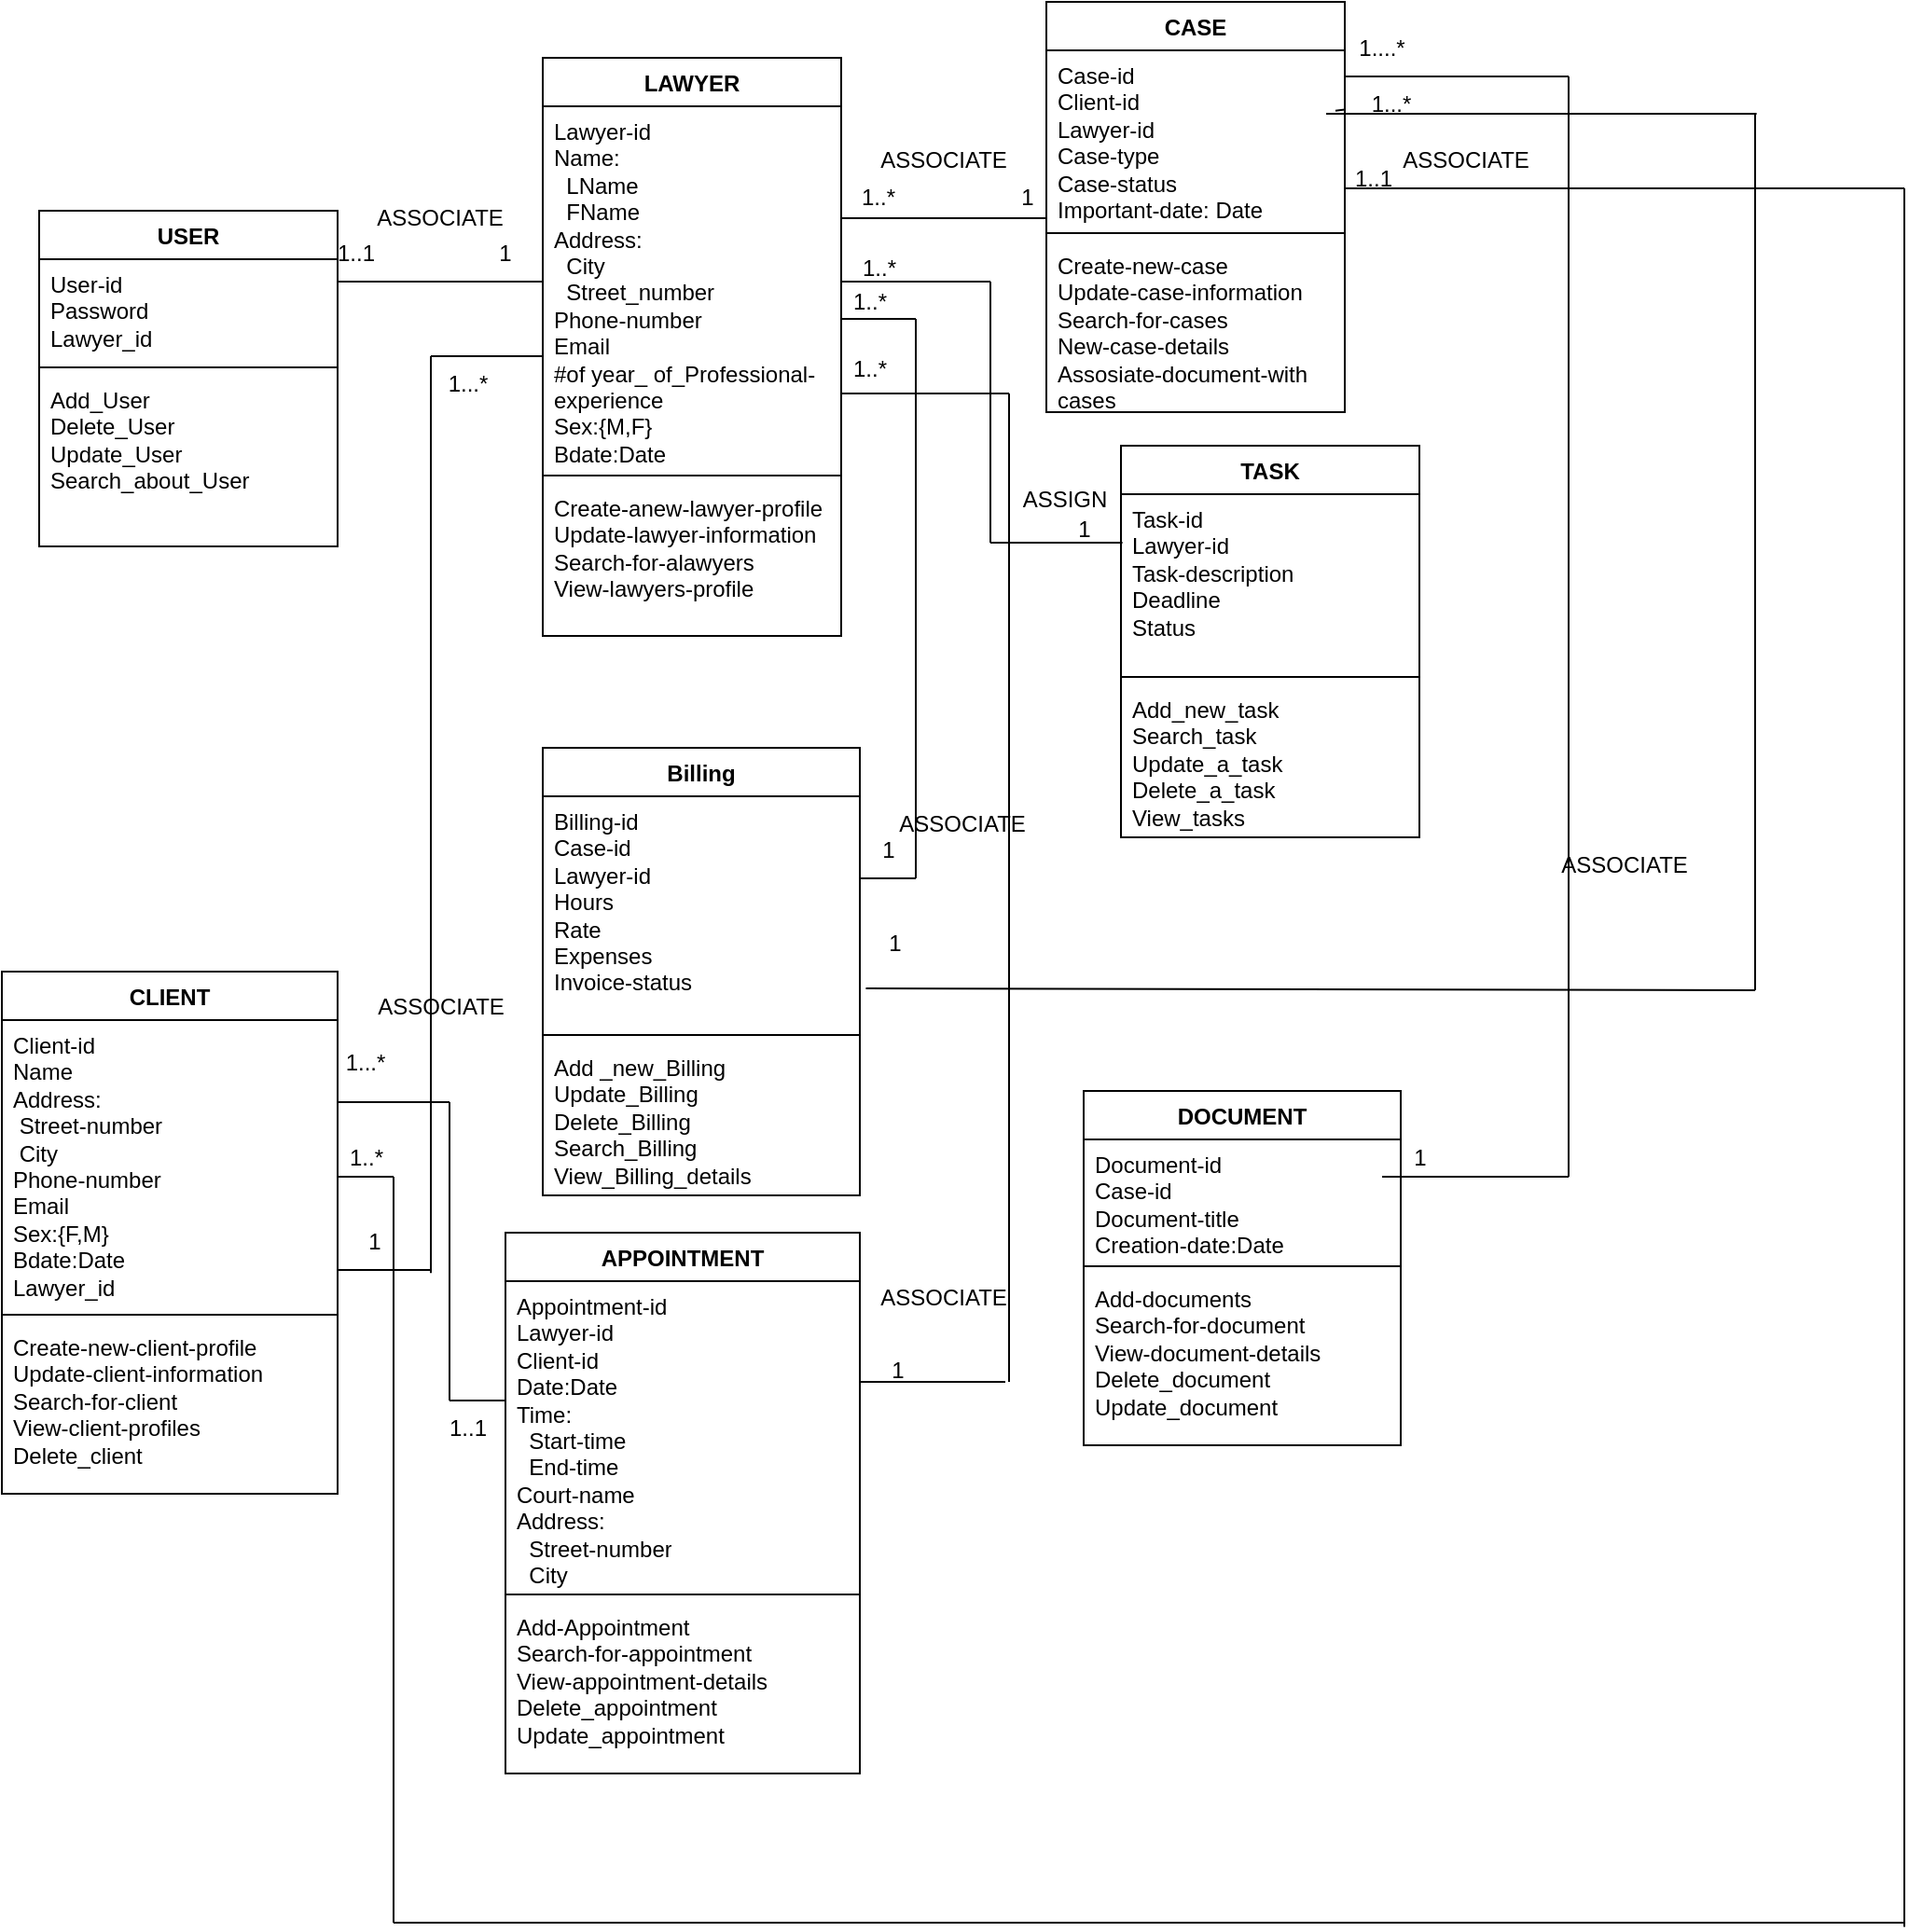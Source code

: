 <mxfile version="22.0.2" type="device">
  <diagram name="Page-1" id="kiwngkpopbFwkQBZhZaP">
    <mxGraphModel dx="1488" dy="640" grid="1" gridSize="10" guides="1" tooltips="1" connect="1" arrows="1" fold="1" page="1" pageScale="1" pageWidth="827" pageHeight="1169" math="0" shadow="0">
      <root>
        <mxCell id="0" />
        <mxCell id="1" parent="0" />
        <mxCell id="oBzepZ95cWb9NlnJVIep-13" value="DOCUMENT" style="swimlane;fontStyle=1;align=center;verticalAlign=top;childLayout=stackLayout;horizontal=1;startSize=26;horizontalStack=0;resizeParent=1;resizeParentMax=0;resizeLast=0;collapsible=1;marginBottom=0;whiteSpace=wrap;html=1;" parent="1" vertex="1">
          <mxGeometry x="600" y="674" width="170" height="190" as="geometry" />
        </mxCell>
        <mxCell id="oBzepZ95cWb9NlnJVIep-14" value="Document-id&lt;br&gt;Case-id&lt;br&gt;Document-title&lt;br&gt;Creation-date:Date" style="text;strokeColor=none;fillColor=none;align=left;verticalAlign=top;spacingLeft=4;spacingRight=4;overflow=hidden;rotatable=0;points=[[0,0.5],[1,0.5]];portConstraint=eastwest;whiteSpace=wrap;html=1;" parent="oBzepZ95cWb9NlnJVIep-13" vertex="1">
          <mxGeometry y="26" width="170" height="64" as="geometry" />
        </mxCell>
        <mxCell id="oBzepZ95cWb9NlnJVIep-15" value="" style="line;strokeWidth=1;fillColor=none;align=left;verticalAlign=middle;spacingTop=-1;spacingLeft=3;spacingRight=3;rotatable=0;labelPosition=right;points=[];portConstraint=eastwest;strokeColor=inherit;" parent="oBzepZ95cWb9NlnJVIep-13" vertex="1">
          <mxGeometry y="90" width="170" height="8" as="geometry" />
        </mxCell>
        <mxCell id="oBzepZ95cWb9NlnJVIep-16" value="Add-documents&lt;br&gt;Search-for-document&lt;br&gt;View-document-details&lt;br&gt;Delete_document&lt;br&gt;Update_document" style="text;strokeColor=none;fillColor=none;align=left;verticalAlign=top;spacingLeft=4;spacingRight=4;overflow=hidden;rotatable=0;points=[[0,0.5],[1,0.5]];portConstraint=eastwest;whiteSpace=wrap;html=1;" parent="oBzepZ95cWb9NlnJVIep-13" vertex="1">
          <mxGeometry y="98" width="170" height="92" as="geometry" />
        </mxCell>
        <mxCell id="oBzepZ95cWb9NlnJVIep-17" value="LAWYER" style="swimlane;fontStyle=1;align=center;verticalAlign=top;childLayout=stackLayout;horizontal=1;startSize=26;horizontalStack=0;resizeParent=1;resizeParentMax=0;resizeLast=0;collapsible=1;marginBottom=0;whiteSpace=wrap;html=1;" parent="1" vertex="1">
          <mxGeometry x="310" y="120" width="160" height="310" as="geometry" />
        </mxCell>
        <mxCell id="oBzepZ95cWb9NlnJVIep-18" value="Lawyer-id&lt;br&gt;Name:&lt;br&gt;&amp;nbsp; LName&lt;br&gt;&amp;nbsp; FName&lt;br&gt;Address:&lt;br&gt;&amp;nbsp; City&lt;br&gt;&amp;nbsp; Street_number&lt;br&gt;Phone-number&lt;br&gt;Email&lt;br&gt;#of year_ of_Professional-experience&lt;br&gt;Sex:{M,F}&lt;br&gt;Bdate:Date" style="text;strokeColor=none;fillColor=none;align=left;verticalAlign=top;spacingLeft=4;spacingRight=4;overflow=hidden;rotatable=0;points=[[0,0.5],[1,0.5]];portConstraint=eastwest;whiteSpace=wrap;html=1;" parent="oBzepZ95cWb9NlnJVIep-17" vertex="1">
          <mxGeometry y="26" width="160" height="194" as="geometry" />
        </mxCell>
        <mxCell id="oBzepZ95cWb9NlnJVIep-19" value="" style="line;strokeWidth=1;fillColor=none;align=left;verticalAlign=middle;spacingTop=-1;spacingLeft=3;spacingRight=3;rotatable=0;labelPosition=right;points=[];portConstraint=eastwest;strokeColor=inherit;" parent="oBzepZ95cWb9NlnJVIep-17" vertex="1">
          <mxGeometry y="220" width="160" height="8" as="geometry" />
        </mxCell>
        <mxCell id="oBzepZ95cWb9NlnJVIep-20" value="Create-anew-lawyer-profile&lt;br&gt;Update-lawyer-information&lt;br&gt;Search-for-alawyers&lt;br&gt;View-lawyers-profile" style="text;strokeColor=none;fillColor=none;align=left;verticalAlign=top;spacingLeft=4;spacingRight=4;overflow=hidden;rotatable=0;points=[[0,0.5],[1,0.5]];portConstraint=eastwest;whiteSpace=wrap;html=1;" parent="oBzepZ95cWb9NlnJVIep-17" vertex="1">
          <mxGeometry y="228" width="160" height="82" as="geometry" />
        </mxCell>
        <mxCell id="oBzepZ95cWb9NlnJVIep-25" value="Billing" style="swimlane;fontStyle=1;align=center;verticalAlign=top;childLayout=stackLayout;horizontal=1;startSize=26;horizontalStack=0;resizeParent=1;resizeParentMax=0;resizeLast=0;collapsible=1;marginBottom=0;whiteSpace=wrap;html=1;" parent="1" vertex="1">
          <mxGeometry x="310" y="490" width="170" height="240" as="geometry" />
        </mxCell>
        <mxCell id="oBzepZ95cWb9NlnJVIep-26" value="Billing-id&lt;br&gt;Case-id&lt;br&gt;Lawyer-id&lt;br&gt;Hours&lt;br&gt;Rate&lt;br&gt;Expenses&lt;br&gt;Invoice-status" style="text;strokeColor=none;fillColor=none;align=left;verticalAlign=top;spacingLeft=4;spacingRight=4;overflow=hidden;rotatable=0;points=[[0,0.5],[1,0.5]];portConstraint=eastwest;whiteSpace=wrap;html=1;" parent="oBzepZ95cWb9NlnJVIep-25" vertex="1">
          <mxGeometry y="26" width="170" height="124" as="geometry" />
        </mxCell>
        <mxCell id="oBzepZ95cWb9NlnJVIep-27" value="" style="line;strokeWidth=1;fillColor=none;align=left;verticalAlign=middle;spacingTop=-1;spacingLeft=3;spacingRight=3;rotatable=0;labelPosition=right;points=[];portConstraint=eastwest;strokeColor=inherit;" parent="oBzepZ95cWb9NlnJVIep-25" vertex="1">
          <mxGeometry y="150" width="170" height="8" as="geometry" />
        </mxCell>
        <mxCell id="oBzepZ95cWb9NlnJVIep-28" value="Add _new_Billing&lt;br&gt;Update_Billing&lt;br&gt;Delete_Billing&lt;br&gt;Search_Billing&lt;br&gt;View_Billing_details" style="text;strokeColor=none;fillColor=none;align=left;verticalAlign=top;spacingLeft=4;spacingRight=4;overflow=hidden;rotatable=0;points=[[0,0.5],[1,0.5]];portConstraint=eastwest;whiteSpace=wrap;html=1;" parent="oBzepZ95cWb9NlnJVIep-25" vertex="1">
          <mxGeometry y="158" width="170" height="82" as="geometry" />
        </mxCell>
        <mxCell id="oBzepZ95cWb9NlnJVIep-33" value="CLIENT" style="swimlane;fontStyle=1;align=center;verticalAlign=top;childLayout=stackLayout;horizontal=1;startSize=26;horizontalStack=0;resizeParent=1;resizeParentMax=0;resizeLast=0;collapsible=1;marginBottom=0;whiteSpace=wrap;html=1;" parent="1" vertex="1">
          <mxGeometry x="20" y="610" width="180" height="280" as="geometry" />
        </mxCell>
        <mxCell id="oBzepZ95cWb9NlnJVIep-34" value="Client-id&lt;br&gt;Name&lt;br&gt;Address:&lt;br&gt;&amp;nbsp;Street-number&lt;br&gt;&amp;nbsp;City&lt;br&gt;Phone-number&lt;br&gt;Email&lt;br&gt;Sex:{F,M}&lt;br&gt;Bdate:Date&lt;br&gt;Lawyer_id" style="text;strokeColor=none;fillColor=none;align=left;verticalAlign=top;spacingLeft=4;spacingRight=4;overflow=hidden;rotatable=0;points=[[0,0.5],[1,0.5]];portConstraint=eastwest;whiteSpace=wrap;html=1;" parent="oBzepZ95cWb9NlnJVIep-33" vertex="1">
          <mxGeometry y="26" width="180" height="154" as="geometry" />
        </mxCell>
        <mxCell id="AYleD1q7dlL1Q_-4RohV-35" value="" style="endArrow=none;html=1;rounded=0;" parent="oBzepZ95cWb9NlnJVIep-33" edge="1">
          <mxGeometry relative="1" as="geometry">
            <mxPoint x="180" y="110" as="sourcePoint" />
            <mxPoint x="210" y="110" as="targetPoint" />
          </mxGeometry>
        </mxCell>
        <mxCell id="oBzepZ95cWb9NlnJVIep-35" value="" style="line;strokeWidth=1;fillColor=none;align=left;verticalAlign=middle;spacingTop=-1;spacingLeft=3;spacingRight=3;rotatable=0;labelPosition=right;points=[];portConstraint=eastwest;strokeColor=inherit;" parent="oBzepZ95cWb9NlnJVIep-33" vertex="1">
          <mxGeometry y="180" width="180" height="8" as="geometry" />
        </mxCell>
        <mxCell id="oBzepZ95cWb9NlnJVIep-36" value="Create-new-client-profile&lt;br&gt;Update-client-information&lt;br&gt;Search-for-client&lt;br&gt;View-client-profiles&lt;br&gt;Delete_client" style="text;strokeColor=none;fillColor=none;align=left;verticalAlign=top;spacingLeft=4;spacingRight=4;overflow=hidden;rotatable=0;points=[[0,0.5],[1,0.5]];portConstraint=eastwest;whiteSpace=wrap;html=1;" parent="oBzepZ95cWb9NlnJVIep-33" vertex="1">
          <mxGeometry y="188" width="180" height="92" as="geometry" />
        </mxCell>
        <mxCell id="oBzepZ95cWb9NlnJVIep-37" value="TASK" style="swimlane;fontStyle=1;align=center;verticalAlign=top;childLayout=stackLayout;horizontal=1;startSize=26;horizontalStack=0;resizeParent=1;resizeParentMax=0;resizeLast=0;collapsible=1;marginBottom=0;whiteSpace=wrap;html=1;" parent="1" vertex="1">
          <mxGeometry x="620" y="328" width="160" height="210" as="geometry" />
        </mxCell>
        <mxCell id="AYleD1q7dlL1Q_-4RohV-21" value="" style="endArrow=none;html=1;rounded=0;entryX=0.005;entryY=0.276;entryDx=0;entryDy=0;entryPerimeter=0;" parent="oBzepZ95cWb9NlnJVIep-37" target="oBzepZ95cWb9NlnJVIep-38" edge="1">
          <mxGeometry relative="1" as="geometry">
            <mxPoint x="-70" y="52" as="sourcePoint" />
            <mxPoint x="90" y="52" as="targetPoint" />
          </mxGeometry>
        </mxCell>
        <mxCell id="oBzepZ95cWb9NlnJVIep-38" value="Task-id&lt;br&gt;Lawyer-id&lt;br&gt;Task-description&lt;br&gt;Deadline&lt;br&gt;Status" style="text;strokeColor=none;fillColor=none;align=left;verticalAlign=top;spacingLeft=4;spacingRight=4;overflow=hidden;rotatable=0;points=[[0,0.5],[1,0.5]];portConstraint=eastwest;whiteSpace=wrap;html=1;" parent="oBzepZ95cWb9NlnJVIep-37" vertex="1">
          <mxGeometry y="26" width="160" height="94" as="geometry" />
        </mxCell>
        <mxCell id="oBzepZ95cWb9NlnJVIep-39" value="" style="line;strokeWidth=1;fillColor=none;align=left;verticalAlign=middle;spacingTop=-1;spacingLeft=3;spacingRight=3;rotatable=0;labelPosition=right;points=[];portConstraint=eastwest;strokeColor=inherit;" parent="oBzepZ95cWb9NlnJVIep-37" vertex="1">
          <mxGeometry y="120" width="160" height="8" as="geometry" />
        </mxCell>
        <mxCell id="oBzepZ95cWb9NlnJVIep-40" value="Add_new_task&lt;br&gt;Search_task&lt;br&gt;Update_a_task&lt;br&gt;Delete_a_task&lt;br&gt;View_tasks" style="text;strokeColor=none;fillColor=none;align=left;verticalAlign=top;spacingLeft=4;spacingRight=4;overflow=hidden;rotatable=0;points=[[0,0.5],[1,0.5]];portConstraint=eastwest;whiteSpace=wrap;html=1;" parent="oBzepZ95cWb9NlnJVIep-37" vertex="1">
          <mxGeometry y="128" width="160" height="82" as="geometry" />
        </mxCell>
        <mxCell id="oBzepZ95cWb9NlnJVIep-48" value="CASE" style="swimlane;fontStyle=1;align=center;verticalAlign=top;childLayout=stackLayout;horizontal=1;startSize=26;horizontalStack=0;resizeParent=1;resizeParentMax=0;resizeLast=0;collapsible=1;marginBottom=0;whiteSpace=wrap;html=1;" parent="1" vertex="1">
          <mxGeometry x="580" y="90" width="160" height="220" as="geometry" />
        </mxCell>
        <mxCell id="oBzepZ95cWb9NlnJVIep-49" value="Case-id&lt;br&gt;Client-id&lt;br&gt;Lawyer-id&lt;br&gt;Case-type&lt;br&gt;Case-status&lt;br&gt;Important-date: Date" style="text;strokeColor=none;fillColor=none;align=left;verticalAlign=top;spacingLeft=4;spacingRight=4;overflow=hidden;rotatable=0;points=[[0,0.5],[1,0.5]];portConstraint=eastwest;whiteSpace=wrap;html=1;" parent="oBzepZ95cWb9NlnJVIep-48" vertex="1">
          <mxGeometry y="26" width="160" height="94" as="geometry" />
        </mxCell>
        <mxCell id="oBzepZ95cWb9NlnJVIep-50" value="" style="line;strokeWidth=1;fillColor=none;align=left;verticalAlign=middle;spacingTop=-1;spacingLeft=3;spacingRight=3;rotatable=0;labelPosition=right;points=[];portConstraint=eastwest;strokeColor=inherit;" parent="oBzepZ95cWb9NlnJVIep-48" vertex="1">
          <mxGeometry y="120" width="160" height="8" as="geometry" />
        </mxCell>
        <mxCell id="oBzepZ95cWb9NlnJVIep-51" value="Create-new-case&lt;br&gt;Update-case-information&lt;br&gt;Search-for-cases&lt;br&gt;New-case-details&lt;br&gt;Assosiate-document-with cases" style="text;strokeColor=none;fillColor=none;align=left;verticalAlign=top;spacingLeft=4;spacingRight=4;overflow=hidden;rotatable=0;points=[[0,0.5],[1,0.5]];portConstraint=eastwest;whiteSpace=wrap;html=1;" parent="oBzepZ95cWb9NlnJVIep-48" vertex="1">
          <mxGeometry y="128" width="160" height="92" as="geometry" />
        </mxCell>
        <mxCell id="52aAqi7iBCnoq2nH50bR-2" value="APPOINTMENT" style="swimlane;fontStyle=1;align=center;verticalAlign=top;childLayout=stackLayout;horizontal=1;startSize=26;horizontalStack=0;resizeParent=1;resizeParentMax=0;resizeLast=0;collapsible=1;marginBottom=0;whiteSpace=wrap;html=1;" parent="1" vertex="1">
          <mxGeometry x="290" y="750" width="190" height="290" as="geometry" />
        </mxCell>
        <mxCell id="52aAqi7iBCnoq2nH50bR-3" value="Appointment-id&lt;br&gt;Lawyer-id&lt;br&gt;Client-id&lt;br&gt;Date:Date&lt;br&gt;Time:&lt;br&gt;&amp;nbsp; Start-time&lt;br&gt;&amp;nbsp; End-time&lt;br&gt;Court-name&lt;br&gt;Address:&lt;br&gt;&amp;nbsp; Street-number&lt;br&gt;&amp;nbsp; City" style="text;strokeColor=none;fillColor=none;align=left;verticalAlign=top;spacingLeft=4;spacingRight=4;overflow=hidden;rotatable=0;points=[[0,0.5],[1,0.5]];portConstraint=eastwest;whiteSpace=wrap;html=1;" parent="52aAqi7iBCnoq2nH50bR-2" vertex="1">
          <mxGeometry y="26" width="190" height="164" as="geometry" />
        </mxCell>
        <mxCell id="52aAqi7iBCnoq2nH50bR-4" value="" style="line;strokeWidth=1;fillColor=none;align=left;verticalAlign=middle;spacingTop=-1;spacingLeft=3;spacingRight=3;rotatable=0;labelPosition=right;points=[];portConstraint=eastwest;strokeColor=inherit;" parent="52aAqi7iBCnoq2nH50bR-2" vertex="1">
          <mxGeometry y="190" width="190" height="8" as="geometry" />
        </mxCell>
        <mxCell id="52aAqi7iBCnoq2nH50bR-5" value="Add-Appointment&lt;br style=&quot;border-color: var(--border-color);&quot;&gt;Search-for-appointment&lt;br style=&quot;border-color: var(--border-color);&quot;&gt;View-appointment-details&lt;br style=&quot;border-color: var(--border-color);&quot;&gt;Delete_appointment&lt;br style=&quot;border-color: var(--border-color);&quot;&gt;Update_appointment" style="text;strokeColor=none;fillColor=none;align=left;verticalAlign=top;spacingLeft=4;spacingRight=4;overflow=hidden;rotatable=0;points=[[0,0.5],[1,0.5]];portConstraint=eastwest;whiteSpace=wrap;html=1;" parent="52aAqi7iBCnoq2nH50bR-2" vertex="1">
          <mxGeometry y="198" width="190" height="92" as="geometry" />
        </mxCell>
        <mxCell id="52aAqi7iBCnoq2nH50bR-8" value="" style="line;strokeWidth=1;fillColor=none;align=left;verticalAlign=middle;spacingTop=-1;spacingLeft=3;spacingRight=3;rotatable=0;labelPosition=right;points=[];portConstraint=eastwest;strokeColor=inherit;" parent="1" vertex="1">
          <mxGeometry x="470" y="202" width="110" height="8" as="geometry" />
        </mxCell>
        <mxCell id="82AtXImQPLY-tcAN-B6K-5" value="" style="line;strokeWidth=1;fillColor=none;align=left;verticalAlign=middle;spacingTop=-1;spacingLeft=3;spacingRight=3;rotatable=0;labelPosition=right;points=[];portConstraint=eastwest;strokeColor=inherit;" parent="1" vertex="1">
          <mxGeometry x="240" y="334" height="8" as="geometry" />
        </mxCell>
        <mxCell id="82AtXImQPLY-tcAN-B6K-13" value="" style="line;strokeWidth=1;fillColor=none;align=left;verticalAlign=middle;spacingTop=-1;spacingLeft=3;spacingRight=3;rotatable=0;labelPosition=right;points=[];portConstraint=eastwest;strokeColor=inherit;" parent="1" vertex="1">
          <mxGeometry x="200" y="236" width="110" height="8" as="geometry" />
        </mxCell>
        <mxCell id="82AtXImQPLY-tcAN-B6K-33" value="" style="endArrow=none;html=1;rounded=0;" parent="1" edge="1">
          <mxGeometry relative="1" as="geometry">
            <mxPoint x="480" y="830" as="sourcePoint" />
            <mxPoint x="558" y="830" as="targetPoint" />
          </mxGeometry>
        </mxCell>
        <mxCell id="82AtXImQPLY-tcAN-B6K-34" value="" style="endArrow=none;html=1;rounded=0;" parent="1" edge="1">
          <mxGeometry relative="1" as="geometry">
            <mxPoint x="560" y="300" as="sourcePoint" />
            <mxPoint x="560" y="830" as="targetPoint" />
          </mxGeometry>
        </mxCell>
        <mxCell id="82AtXImQPLY-tcAN-B6K-36" value="" style="endArrow=none;html=1;rounded=0;" parent="1" edge="1">
          <mxGeometry relative="1" as="geometry">
            <mxPoint x="470" y="300" as="sourcePoint" />
            <mxPoint x="560" y="300" as="targetPoint" />
          </mxGeometry>
        </mxCell>
        <mxCell id="82AtXImQPLY-tcAN-B6K-37" value="" style="endArrow=none;html=1;rounded=0;" parent="1" edge="1">
          <mxGeometry relative="1" as="geometry">
            <mxPoint x="550" y="240" as="sourcePoint" />
            <mxPoint x="550" y="380" as="targetPoint" />
          </mxGeometry>
        </mxCell>
        <mxCell id="82AtXImQPLY-tcAN-B6K-41" value="" style="endArrow=none;html=1;rounded=0;exitX=0;exitY=1;exitDx=0;exitDy=0;" parent="1" edge="1">
          <mxGeometry relative="1" as="geometry">
            <mxPoint x="740.0" y="130" as="sourcePoint" />
            <mxPoint x="860" y="130" as="targetPoint" />
          </mxGeometry>
        </mxCell>
        <mxCell id="82AtXImQPLY-tcAN-B6K-42" value="" style="endArrow=none;html=1;rounded=0;" parent="1" edge="1">
          <mxGeometry relative="1" as="geometry">
            <mxPoint x="760" y="720" as="sourcePoint" />
            <mxPoint x="860" y="720" as="targetPoint" />
          </mxGeometry>
        </mxCell>
        <mxCell id="82AtXImQPLY-tcAN-B6K-43" value="" style="endArrow=none;html=1;rounded=0;" parent="1" edge="1">
          <mxGeometry relative="1" as="geometry">
            <mxPoint x="860" y="130" as="sourcePoint" />
            <mxPoint x="860" y="720" as="targetPoint" />
          </mxGeometry>
        </mxCell>
        <mxCell id="82AtXImQPLY-tcAN-B6K-44" value="" style="endArrow=none;html=1;rounded=0;" parent="1" edge="1">
          <mxGeometry relative="1" as="geometry">
            <mxPoint x="260" y="840" as="sourcePoint" />
            <mxPoint x="290" y="840" as="targetPoint" />
            <Array as="points">
              <mxPoint x="290" y="840" />
            </Array>
          </mxGeometry>
        </mxCell>
        <mxCell id="82AtXImQPLY-tcAN-B6K-45" value="" style="endArrow=none;html=1;rounded=0;" parent="1" edge="1">
          <mxGeometry relative="1" as="geometry">
            <mxPoint x="200" y="680" as="sourcePoint" />
            <mxPoint x="260" y="680" as="targetPoint" />
            <Array as="points">
              <mxPoint x="230" y="680" />
            </Array>
          </mxGeometry>
        </mxCell>
        <mxCell id="82AtXImQPLY-tcAN-B6K-46" value="" style="endArrow=none;html=1;rounded=0;" parent="1" edge="1">
          <mxGeometry relative="1" as="geometry">
            <mxPoint x="260" y="840" as="sourcePoint" />
            <mxPoint x="260" y="680" as="targetPoint" />
          </mxGeometry>
        </mxCell>
        <mxCell id="82AtXImQPLY-tcAN-B6K-47" value="" style="endArrow=none;html=1;rounded=0;" parent="1" edge="1">
          <mxGeometry relative="1" as="geometry">
            <mxPoint x="480" y="560" as="sourcePoint" />
            <mxPoint x="510" y="560" as="targetPoint" />
          </mxGeometry>
        </mxCell>
        <mxCell id="82AtXImQPLY-tcAN-B6K-48" value="" style="endArrow=none;html=1;rounded=0;" parent="1" edge="1">
          <mxGeometry relative="1" as="geometry">
            <mxPoint x="470" y="260" as="sourcePoint" />
            <mxPoint x="510" y="260" as="targetPoint" />
          </mxGeometry>
        </mxCell>
        <mxCell id="82AtXImQPLY-tcAN-B6K-49" value="" style="endArrow=none;html=1;rounded=0;" parent="1" edge="1">
          <mxGeometry relative="1" as="geometry">
            <mxPoint x="510" y="260" as="sourcePoint" />
            <mxPoint x="510" y="560" as="targetPoint" />
          </mxGeometry>
        </mxCell>
        <mxCell id="AYleD1q7dlL1Q_-4RohV-15" value="USER" style="swimlane;fontStyle=1;align=center;verticalAlign=top;childLayout=stackLayout;horizontal=1;startSize=26;horizontalStack=0;resizeParent=1;resizeParentMax=0;resizeLast=0;collapsible=1;marginBottom=0;whiteSpace=wrap;html=1;" parent="1" vertex="1">
          <mxGeometry x="40" y="202" width="160" height="180" as="geometry" />
        </mxCell>
        <mxCell id="AYleD1q7dlL1Q_-4RohV-16" value="User-id&lt;br&gt;Password&lt;br&gt;Lawyer_id" style="text;strokeColor=none;fillColor=none;align=left;verticalAlign=top;spacingLeft=4;spacingRight=4;overflow=hidden;rotatable=0;points=[[0,0.5],[1,0.5]];portConstraint=eastwest;whiteSpace=wrap;html=1;" parent="AYleD1q7dlL1Q_-4RohV-15" vertex="1">
          <mxGeometry y="26" width="160" height="54" as="geometry" />
        </mxCell>
        <mxCell id="AYleD1q7dlL1Q_-4RohV-17" value="" style="line;strokeWidth=1;fillColor=none;align=left;verticalAlign=middle;spacingTop=-1;spacingLeft=3;spacingRight=3;rotatable=0;labelPosition=right;points=[];portConstraint=eastwest;strokeColor=inherit;" parent="AYleD1q7dlL1Q_-4RohV-15" vertex="1">
          <mxGeometry y="80" width="160" height="8" as="geometry" />
        </mxCell>
        <mxCell id="AYleD1q7dlL1Q_-4RohV-18" value="Add_User&lt;br&gt;Delete_User&lt;br&gt;Update_User&lt;br&gt;Search_about_User" style="text;strokeColor=none;fillColor=none;align=left;verticalAlign=top;spacingLeft=4;spacingRight=4;overflow=hidden;rotatable=0;points=[[0,0.5],[1,0.5]];portConstraint=eastwest;whiteSpace=wrap;html=1;" parent="AYleD1q7dlL1Q_-4RohV-15" vertex="1">
          <mxGeometry y="88" width="160" height="92" as="geometry" />
        </mxCell>
        <mxCell id="AYleD1q7dlL1Q_-4RohV-22" value="" style="endArrow=none;html=1;rounded=0;" parent="1" edge="1">
          <mxGeometry relative="1" as="geometry">
            <mxPoint x="470" y="240" as="sourcePoint" />
            <mxPoint x="550" y="240" as="targetPoint" />
          </mxGeometry>
        </mxCell>
        <mxCell id="AYleD1q7dlL1Q_-4RohV-23" value="1..1" style="text;html=1;strokeColor=none;fillColor=none;align=center;verticalAlign=middle;whiteSpace=wrap;rounded=0;" parent="1" vertex="1">
          <mxGeometry x="130" y="210" width="160" height="30" as="geometry" />
        </mxCell>
        <mxCell id="AYleD1q7dlL1Q_-4RohV-24" value="1" style="text;html=1;strokeColor=none;fillColor=none;align=center;verticalAlign=middle;whiteSpace=wrap;rounded=0;" parent="1" vertex="1">
          <mxGeometry x="260" y="210" width="60" height="30" as="geometry" />
        </mxCell>
        <mxCell id="AYleD1q7dlL1Q_-4RohV-25" value="1...*" style="text;html=1;strokeColor=none;fillColor=none;align=center;verticalAlign=middle;whiteSpace=wrap;rounded=0;" parent="1" vertex="1">
          <mxGeometry x="125" y="644" width="180" height="30" as="geometry" />
        </mxCell>
        <mxCell id="AYleD1q7dlL1Q_-4RohV-26" value="1..1" style="text;html=1;strokeColor=none;fillColor=none;align=center;verticalAlign=middle;whiteSpace=wrap;rounded=0;" parent="1" vertex="1">
          <mxGeometry x="240" y="840" width="60" height="30" as="geometry" />
        </mxCell>
        <mxCell id="AYleD1q7dlL1Q_-4RohV-27" value="1..*" style="text;html=1;strokeColor=none;fillColor=none;align=center;verticalAlign=middle;whiteSpace=wrap;rounded=0;" parent="1" vertex="1">
          <mxGeometry x="410" y="180" width="160" height="30" as="geometry" />
        </mxCell>
        <mxCell id="AYleD1q7dlL1Q_-4RohV-28" value="1" style="text;html=1;strokeColor=none;fillColor=none;align=center;verticalAlign=middle;whiteSpace=wrap;rounded=0;" parent="1" vertex="1">
          <mxGeometry x="540" y="180" width="60" height="30" as="geometry" />
        </mxCell>
        <mxCell id="AYleD1q7dlL1Q_-4RohV-29" value="" style="endArrow=none;html=1;rounded=0;" parent="1" edge="1">
          <mxGeometry relative="1" as="geometry">
            <mxPoint x="740" y="190" as="sourcePoint" />
            <mxPoint x="1040" y="190" as="targetPoint" />
          </mxGeometry>
        </mxCell>
        <mxCell id="AYleD1q7dlL1Q_-4RohV-31" value="" style="endArrow=none;html=1;rounded=0;" parent="1" edge="1">
          <mxGeometry relative="1" as="geometry">
            <mxPoint x="1040" y="190" as="sourcePoint" />
            <mxPoint x="1040" y="1122.207" as="targetPoint" />
          </mxGeometry>
        </mxCell>
        <mxCell id="AYleD1q7dlL1Q_-4RohV-33" value="" style="endArrow=none;html=1;rounded=0;" parent="1" edge="1">
          <mxGeometry relative="1" as="geometry">
            <mxPoint x="230" y="1120" as="sourcePoint" />
            <mxPoint x="1040" y="1120" as="targetPoint" />
          </mxGeometry>
        </mxCell>
        <mxCell id="AYleD1q7dlL1Q_-4RohV-34" value="" style="endArrow=none;html=1;rounded=0;" parent="1" edge="1">
          <mxGeometry relative="1" as="geometry">
            <mxPoint x="230" y="720" as="sourcePoint" />
            <mxPoint x="230" y="1120" as="targetPoint" />
          </mxGeometry>
        </mxCell>
        <mxCell id="AYleD1q7dlL1Q_-4RohV-37" value="1..1" style="text;html=1;align=center;verticalAlign=middle;resizable=0;points=[];autosize=1;strokeColor=none;fillColor=none;" parent="1" vertex="1">
          <mxGeometry x="735" y="170" width="40" height="30" as="geometry" />
        </mxCell>
        <mxCell id="AYleD1q7dlL1Q_-4RohV-38" value="1....*" style="text;html=1;strokeColor=none;fillColor=none;align=center;verticalAlign=middle;whiteSpace=wrap;rounded=0;" parent="1" vertex="1">
          <mxGeometry x="730" y="100" width="60" height="30" as="geometry" />
        </mxCell>
        <mxCell id="AYleD1q7dlL1Q_-4RohV-39" value="1..*" style="text;html=1;align=center;verticalAlign=middle;resizable=0;points=[];autosize=1;strokeColor=none;fillColor=none;" parent="1" vertex="1">
          <mxGeometry x="470" y="218" width="40" height="30" as="geometry" />
        </mxCell>
        <mxCell id="AYleD1q7dlL1Q_-4RohV-40" value="1" style="text;html=1;align=center;verticalAlign=middle;resizable=0;points=[];autosize=1;strokeColor=none;fillColor=none;" parent="1" vertex="1">
          <mxGeometry x="585" y="358" width="30" height="30" as="geometry" />
        </mxCell>
        <mxCell id="AYleD1q7dlL1Q_-4RohV-45" value="1" style="text;html=1;align=center;verticalAlign=middle;resizable=0;points=[];autosize=1;strokeColor=none;fillColor=none;" parent="1" vertex="1">
          <mxGeometry x="765" y="695" width="30" height="30" as="geometry" />
        </mxCell>
        <mxCell id="AYleD1q7dlL1Q_-4RohV-47" value="1..*" style="text;html=1;align=center;verticalAlign=middle;resizable=0;points=[];autosize=1;strokeColor=none;fillColor=none;" parent="1" vertex="1">
          <mxGeometry x="465" y="236" width="40" height="30" as="geometry" />
        </mxCell>
        <mxCell id="AYleD1q7dlL1Q_-4RohV-48" value="1" style="text;html=1;align=center;verticalAlign=middle;resizable=0;points=[];autosize=1;strokeColor=none;fillColor=none;" parent="1" vertex="1">
          <mxGeometry x="480" y="530" width="30" height="30" as="geometry" />
        </mxCell>
        <mxCell id="AYleD1q7dlL1Q_-4RohV-49" value="1..*" style="text;html=1;align=center;verticalAlign=middle;resizable=0;points=[];autosize=1;strokeColor=none;fillColor=none;" parent="1" vertex="1">
          <mxGeometry x="465" y="272" width="40" height="30" as="geometry" />
        </mxCell>
        <mxCell id="AYleD1q7dlL1Q_-4RohV-51" value="1..*" style="text;html=1;align=center;verticalAlign=middle;resizable=0;points=[];autosize=1;strokeColor=none;fillColor=none;" parent="1" vertex="1">
          <mxGeometry x="195" y="695" width="40" height="30" as="geometry" />
        </mxCell>
        <mxCell id="AYleD1q7dlL1Q_-4RohV-52" value="1" style="text;html=1;align=center;verticalAlign=middle;resizable=0;points=[];autosize=1;strokeColor=none;fillColor=none;" parent="1" vertex="1">
          <mxGeometry x="485" y="809" width="30" height="30" as="geometry" />
        </mxCell>
        <mxCell id="VxTqNtmrtWwtxqiPmJdQ-1" value="ASSOCIATE" style="text;html=1;strokeColor=none;fillColor=none;align=center;verticalAlign=middle;whiteSpace=wrap;rounded=0;" parent="1" vertex="1">
          <mxGeometry x="225" y="191" width="60" height="30" as="geometry" />
        </mxCell>
        <mxCell id="VxTqNtmrtWwtxqiPmJdQ-2" value="ASSOCIATE" style="text;html=1;strokeColor=none;fillColor=none;align=center;verticalAlign=middle;whiteSpace=wrap;rounded=0;" parent="1" vertex="1">
          <mxGeometry x="495" y="160" width="60" height="30" as="geometry" />
        </mxCell>
        <mxCell id="VxTqNtmrtWwtxqiPmJdQ-3" value="ASSOCIATE" style="text;html=1;strokeColor=none;fillColor=none;align=center;verticalAlign=middle;whiteSpace=wrap;rounded=0;" parent="1" vertex="1">
          <mxGeometry x="775" y="160" width="60" height="30" as="geometry" />
        </mxCell>
        <mxCell id="VxTqNtmrtWwtxqiPmJdQ-4" value="ASSOCIATE" style="text;html=1;strokeColor=none;fillColor=none;align=center;verticalAlign=middle;whiteSpace=wrap;rounded=0;" parent="1" vertex="1">
          <mxGeometry x="860" y="538" width="60" height="30" as="geometry" />
        </mxCell>
        <mxCell id="VxTqNtmrtWwtxqiPmJdQ-5" value="ASSIGN" style="text;html=1;strokeColor=none;fillColor=none;align=center;verticalAlign=middle;whiteSpace=wrap;rounded=0;" parent="1" vertex="1">
          <mxGeometry x="560" y="342" width="60" height="30" as="geometry" />
        </mxCell>
        <mxCell id="VxTqNtmrtWwtxqiPmJdQ-6" value="ASSOCIATE" style="text;html=1;strokeColor=none;fillColor=none;align=center;verticalAlign=middle;whiteSpace=wrap;rounded=0;" parent="1" vertex="1">
          <mxGeometry x="495" y="770" width="60" height="30" as="geometry" />
        </mxCell>
        <mxCell id="VxTqNtmrtWwtxqiPmJdQ-7" value="ASSOCIATE" style="text;html=1;strokeColor=none;fillColor=none;align=center;verticalAlign=middle;whiteSpace=wrap;rounded=0;" parent="1" vertex="1">
          <mxGeometry x="227.5" y="614" width="55" height="30" as="geometry" />
        </mxCell>
        <mxCell id="VxTqNtmrtWwtxqiPmJdQ-8" value="ASSOCIATE" style="text;html=1;strokeColor=none;fillColor=none;align=center;verticalAlign=middle;whiteSpace=wrap;rounded=0;" parent="1" vertex="1">
          <mxGeometry x="505" y="516" width="60" height="30" as="geometry" />
        </mxCell>
        <mxCell id="i0aI8KeCOwevVTLhsqby-2" value="" style="endArrow=none;html=1;rounded=0;" parent="1" edge="1">
          <mxGeometry width="50" height="50" relative="1" as="geometry">
            <mxPoint x="960" y="620" as="sourcePoint" />
            <mxPoint x="960" y="150" as="targetPoint" />
          </mxGeometry>
        </mxCell>
        <mxCell id="i0aI8KeCOwevVTLhsqby-3" value="" style="endArrow=none;html=1;rounded=0;exitX=1.019;exitY=0.831;exitDx=0;exitDy=0;exitPerimeter=0;" parent="1" source="oBzepZ95cWb9NlnJVIep-26" edge="1">
          <mxGeometry width="50" height="50" relative="1" as="geometry">
            <mxPoint x="910" y="670" as="sourcePoint" />
            <mxPoint x="960" y="620" as="targetPoint" />
          </mxGeometry>
        </mxCell>
        <mxCell id="i0aI8KeCOwevVTLhsqby-4" value="" style="endArrow=none;html=1;rounded=0;" parent="1" edge="1">
          <mxGeometry width="50" height="50" relative="1" as="geometry">
            <mxPoint x="730" y="150" as="sourcePoint" />
            <mxPoint x="960.8" y="150" as="targetPoint" />
          </mxGeometry>
        </mxCell>
        <mxCell id="i0aI8KeCOwevVTLhsqby-5" value="1" style="text;html=1;strokeColor=none;fillColor=none;align=center;verticalAlign=middle;whiteSpace=wrap;rounded=0;" parent="1" vertex="1">
          <mxGeometry x="414" y="580" width="170" height="30" as="geometry" />
        </mxCell>
        <mxCell id="i0aI8KeCOwevVTLhsqby-7" value="" style="endArrow=none;html=1;rounded=0;exitX=0.995;exitY=0.338;exitDx=0;exitDy=0;exitPerimeter=0;" parent="1" target="i0aI8KeCOwevVTLhsqby-6" edge="1">
          <mxGeometry width="50" height="50" relative="1" as="geometry">
            <mxPoint x="740" y="147.772" as="sourcePoint" />
            <mxPoint x="960.8" y="150" as="targetPoint" />
          </mxGeometry>
        </mxCell>
        <mxCell id="i0aI8KeCOwevVTLhsqby-6" value="1...*" style="text;html=1;strokeColor=none;fillColor=none;align=center;verticalAlign=middle;whiteSpace=wrap;rounded=0;" parent="1" vertex="1">
          <mxGeometry x="735" y="130" width="60" height="30" as="geometry" />
        </mxCell>
        <mxCell id="i0aI8KeCOwevVTLhsqby-8" value="" style="endArrow=none;html=1;rounded=0;" parent="1" edge="1">
          <mxGeometry width="50" height="50" relative="1" as="geometry">
            <mxPoint x="250" y="280" as="sourcePoint" />
            <mxPoint x="310" y="280" as="targetPoint" />
          </mxGeometry>
        </mxCell>
        <mxCell id="i0aI8KeCOwevVTLhsqby-9" value="" style="endArrow=none;html=1;rounded=0;" parent="1" edge="1">
          <mxGeometry width="50" height="50" relative="1" as="geometry">
            <mxPoint x="250" y="771.6" as="sourcePoint" />
            <mxPoint x="250" y="280" as="targetPoint" />
          </mxGeometry>
        </mxCell>
        <mxCell id="i0aI8KeCOwevVTLhsqby-10" value="" style="endArrow=none;html=1;rounded=0;" parent="1" source="i0aI8KeCOwevVTLhsqby-11" edge="1">
          <mxGeometry width="50" height="50" relative="1" as="geometry">
            <mxPoint x="200" y="820" as="sourcePoint" />
            <mxPoint x="250" y="770" as="targetPoint" />
            <Array as="points">
              <mxPoint x="200" y="770" />
            </Array>
          </mxGeometry>
        </mxCell>
        <mxCell id="i0aI8KeCOwevVTLhsqby-11" value="1" style="text;html=1;strokeColor=none;fillColor=none;align=center;verticalAlign=middle;whiteSpace=wrap;rounded=0;" parent="1" vertex="1">
          <mxGeometry x="130" y="740" width="180" height="30" as="geometry" />
        </mxCell>
        <mxCell id="i0aI8KeCOwevVTLhsqby-12" value="1...*" style="text;html=1;strokeColor=none;fillColor=none;align=center;verticalAlign=middle;whiteSpace=wrap;rounded=0;" parent="1" vertex="1">
          <mxGeometry x="240" y="280" width="60" height="30" as="geometry" />
        </mxCell>
      </root>
    </mxGraphModel>
  </diagram>
</mxfile>
